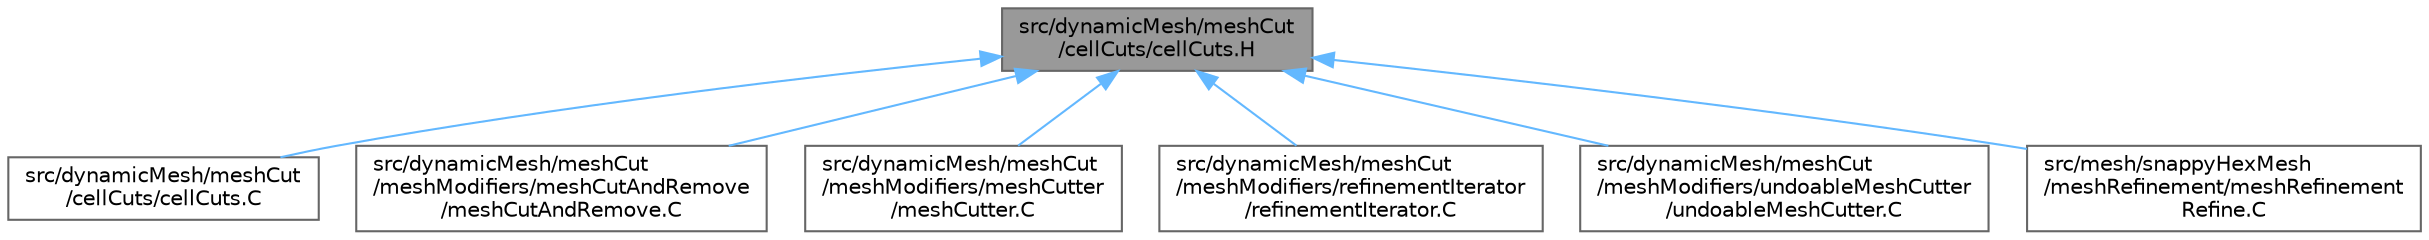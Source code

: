 digraph "src/dynamicMesh/meshCut/cellCuts/cellCuts.H"
{
 // LATEX_PDF_SIZE
  bgcolor="transparent";
  edge [fontname=Helvetica,fontsize=10,labelfontname=Helvetica,labelfontsize=10];
  node [fontname=Helvetica,fontsize=10,shape=box,height=0.2,width=0.4];
  Node1 [id="Node000001",label="src/dynamicMesh/meshCut\l/cellCuts/cellCuts.H",height=0.2,width=0.4,color="gray40", fillcolor="grey60", style="filled", fontcolor="black",tooltip=" "];
  Node1 -> Node2 [id="edge1_Node000001_Node000002",dir="back",color="steelblue1",style="solid",tooltip=" "];
  Node2 [id="Node000002",label="src/dynamicMesh/meshCut\l/cellCuts/cellCuts.C",height=0.2,width=0.4,color="grey40", fillcolor="white", style="filled",URL="$cellCuts_8C.html",tooltip=" "];
  Node1 -> Node3 [id="edge2_Node000001_Node000003",dir="back",color="steelblue1",style="solid",tooltip=" "];
  Node3 [id="Node000003",label="src/dynamicMesh/meshCut\l/meshModifiers/meshCutAndRemove\l/meshCutAndRemove.C",height=0.2,width=0.4,color="grey40", fillcolor="white", style="filled",URL="$meshCutAndRemove_8C.html",tooltip=" "];
  Node1 -> Node4 [id="edge3_Node000001_Node000004",dir="back",color="steelblue1",style="solid",tooltip=" "];
  Node4 [id="Node000004",label="src/dynamicMesh/meshCut\l/meshModifiers/meshCutter\l/meshCutter.C",height=0.2,width=0.4,color="grey40", fillcolor="white", style="filled",URL="$meshCutter_8C.html",tooltip=" "];
  Node1 -> Node5 [id="edge4_Node000001_Node000005",dir="back",color="steelblue1",style="solid",tooltip=" "];
  Node5 [id="Node000005",label="src/dynamicMesh/meshCut\l/meshModifiers/refinementIterator\l/refinementIterator.C",height=0.2,width=0.4,color="grey40", fillcolor="white", style="filled",URL="$refinementIterator_8C.html",tooltip=" "];
  Node1 -> Node6 [id="edge5_Node000001_Node000006",dir="back",color="steelblue1",style="solid",tooltip=" "];
  Node6 [id="Node000006",label="src/dynamicMesh/meshCut\l/meshModifiers/undoableMeshCutter\l/undoableMeshCutter.C",height=0.2,width=0.4,color="grey40", fillcolor="white", style="filled",URL="$undoableMeshCutter_8C.html",tooltip=" "];
  Node1 -> Node7 [id="edge6_Node000001_Node000007",dir="back",color="steelblue1",style="solid",tooltip=" "];
  Node7 [id="Node000007",label="src/mesh/snappyHexMesh\l/meshRefinement/meshRefinement\lRefine.C",height=0.2,width=0.4,color="grey40", fillcolor="white", style="filled",URL="$meshRefinementRefine_8C.html",tooltip=" "];
}

